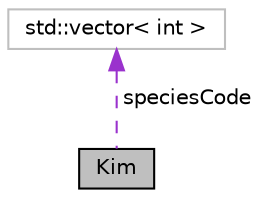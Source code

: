 digraph "Kim"
{
  edge [fontname="Helvetica",fontsize="10",labelfontname="Helvetica",labelfontsize="10"];
  node [fontname="Helvetica",fontsize="10",shape=record];
  Node1 [label="Kim",height=0.2,width=0.4,color="black", fillcolor="grey75", style="filled", fontcolor="black"];
  Node2 -> Node1 [dir="back",color="darkorchid3",fontsize="10",style="dashed",label=" speciesCode" ,fontname="Helvetica"];
  Node2 [label="std::vector\< int \>",height=0.2,width=0.4,color="grey75", fillcolor="white", style="filled"];
}

